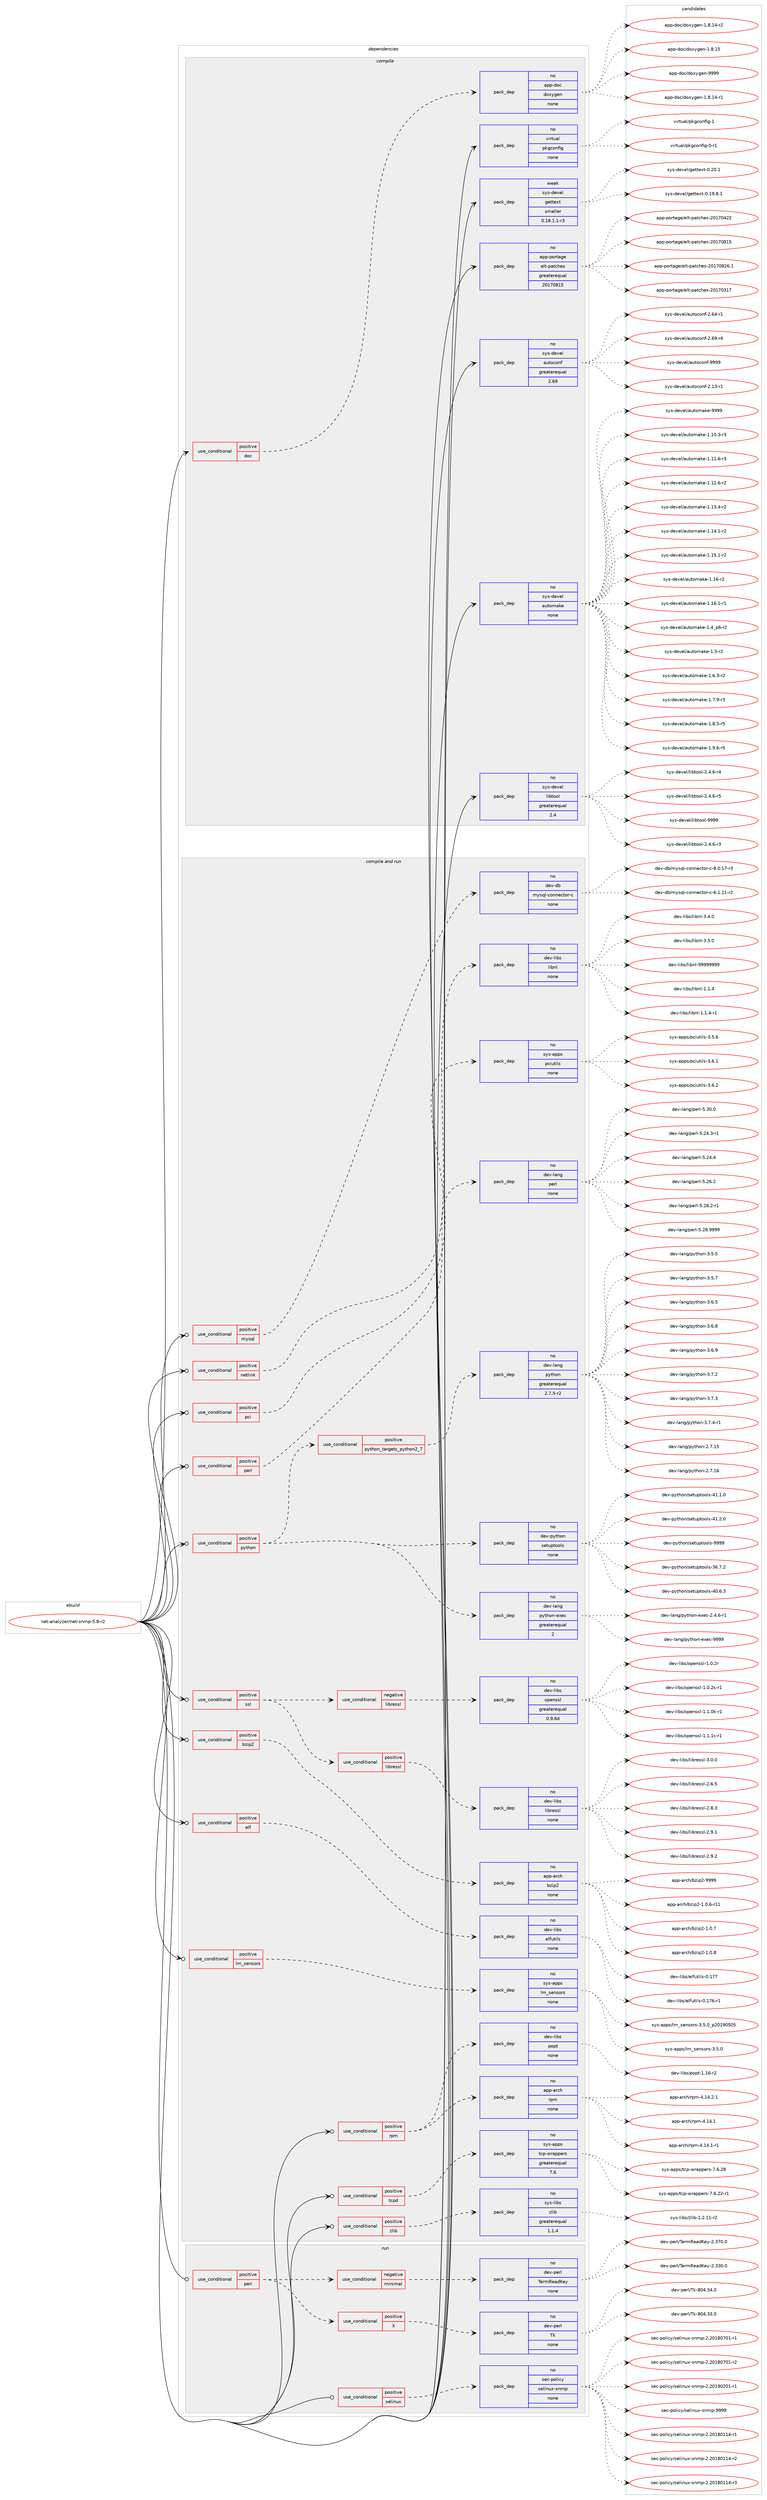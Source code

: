 digraph prolog {

# *************
# Graph options
# *************

newrank=true;
concentrate=true;
compound=true;
graph [rankdir=LR,fontname=Helvetica,fontsize=10,ranksep=1.5];#, ranksep=2.5, nodesep=0.2];
edge  [arrowhead=vee];
node  [fontname=Helvetica,fontsize=10];

# **********
# The ebuild
# **********

subgraph cluster_leftcol {
color=gray;
rank=same;
label=<<i>ebuild</i>>;
id [label="net-analyzer/net-snmp-5.8-r2", color=red, width=4, href="../net-analyzer/net-snmp-5.8-r2.svg"];
}

# ****************
# The dependencies
# ****************

subgraph cluster_midcol {
color=gray;
label=<<i>dependencies</i>>;
subgraph cluster_compile {
fillcolor="#eeeeee";
style=filled;
label=<<i>compile</i>>;
subgraph cond34 {
dependency380 [label=<<TABLE BORDER="0" CELLBORDER="1" CELLSPACING="0" CELLPADDING="4"><TR><TD ROWSPAN="3" CELLPADDING="10">use_conditional</TD></TR><TR><TD>positive</TD></TR><TR><TD>doc</TD></TR></TABLE>>, shape=none, color=red];
subgraph pack343 {
dependency381 [label=<<TABLE BORDER="0" CELLBORDER="1" CELLSPACING="0" CELLPADDING="4" WIDTH="220"><TR><TD ROWSPAN="6" CELLPADDING="30">pack_dep</TD></TR><TR><TD WIDTH="110">no</TD></TR><TR><TD>app-doc</TD></TR><TR><TD>doxygen</TD></TR><TR><TD>none</TD></TR><TR><TD></TD></TR></TABLE>>, shape=none, color=blue];
}
dependency380:e -> dependency381:w [weight=20,style="dashed",arrowhead="vee"];
}
id:e -> dependency380:w [weight=20,style="solid",arrowhead="vee"];
subgraph pack344 {
dependency382 [label=<<TABLE BORDER="0" CELLBORDER="1" CELLSPACING="0" CELLPADDING="4" WIDTH="220"><TR><TD ROWSPAN="6" CELLPADDING="30">pack_dep</TD></TR><TR><TD WIDTH="110">no</TD></TR><TR><TD>app-portage</TD></TR><TR><TD>elt-patches</TD></TR><TR><TD>greaterequal</TD></TR><TR><TD>20170815</TD></TR></TABLE>>, shape=none, color=blue];
}
id:e -> dependency382:w [weight=20,style="solid",arrowhead="vee"];
subgraph pack345 {
dependency383 [label=<<TABLE BORDER="0" CELLBORDER="1" CELLSPACING="0" CELLPADDING="4" WIDTH="220"><TR><TD ROWSPAN="6" CELLPADDING="30">pack_dep</TD></TR><TR><TD WIDTH="110">no</TD></TR><TR><TD>sys-devel</TD></TR><TR><TD>autoconf</TD></TR><TR><TD>greaterequal</TD></TR><TR><TD>2.69</TD></TR></TABLE>>, shape=none, color=blue];
}
id:e -> dependency383:w [weight=20,style="solid",arrowhead="vee"];
subgraph pack346 {
dependency384 [label=<<TABLE BORDER="0" CELLBORDER="1" CELLSPACING="0" CELLPADDING="4" WIDTH="220"><TR><TD ROWSPAN="6" CELLPADDING="30">pack_dep</TD></TR><TR><TD WIDTH="110">no</TD></TR><TR><TD>sys-devel</TD></TR><TR><TD>automake</TD></TR><TR><TD>none</TD></TR><TR><TD></TD></TR></TABLE>>, shape=none, color=blue];
}
id:e -> dependency384:w [weight=20,style="solid",arrowhead="vee"];
subgraph pack347 {
dependency385 [label=<<TABLE BORDER="0" CELLBORDER="1" CELLSPACING="0" CELLPADDING="4" WIDTH="220"><TR><TD ROWSPAN="6" CELLPADDING="30">pack_dep</TD></TR><TR><TD WIDTH="110">no</TD></TR><TR><TD>sys-devel</TD></TR><TR><TD>libtool</TD></TR><TR><TD>greaterequal</TD></TR><TR><TD>2.4</TD></TR></TABLE>>, shape=none, color=blue];
}
id:e -> dependency385:w [weight=20,style="solid",arrowhead="vee"];
subgraph pack348 {
dependency386 [label=<<TABLE BORDER="0" CELLBORDER="1" CELLSPACING="0" CELLPADDING="4" WIDTH="220"><TR><TD ROWSPAN="6" CELLPADDING="30">pack_dep</TD></TR><TR><TD WIDTH="110">no</TD></TR><TR><TD>virtual</TD></TR><TR><TD>pkgconfig</TD></TR><TR><TD>none</TD></TR><TR><TD></TD></TR></TABLE>>, shape=none, color=blue];
}
id:e -> dependency386:w [weight=20,style="solid",arrowhead="vee"];
subgraph pack349 {
dependency387 [label=<<TABLE BORDER="0" CELLBORDER="1" CELLSPACING="0" CELLPADDING="4" WIDTH="220"><TR><TD ROWSPAN="6" CELLPADDING="30">pack_dep</TD></TR><TR><TD WIDTH="110">weak</TD></TR><TR><TD>sys-devel</TD></TR><TR><TD>gettext</TD></TR><TR><TD>smaller</TD></TR><TR><TD>0.18.1.1-r3</TD></TR></TABLE>>, shape=none, color=blue];
}
id:e -> dependency387:w [weight=20,style="solid",arrowhead="vee"];
}
subgraph cluster_compileandrun {
fillcolor="#eeeeee";
style=filled;
label=<<i>compile and run</i>>;
subgraph cond35 {
dependency388 [label=<<TABLE BORDER="0" CELLBORDER="1" CELLSPACING="0" CELLPADDING="4"><TR><TD ROWSPAN="3" CELLPADDING="10">use_conditional</TD></TR><TR><TD>positive</TD></TR><TR><TD>bzip2</TD></TR></TABLE>>, shape=none, color=red];
subgraph pack350 {
dependency389 [label=<<TABLE BORDER="0" CELLBORDER="1" CELLSPACING="0" CELLPADDING="4" WIDTH="220"><TR><TD ROWSPAN="6" CELLPADDING="30">pack_dep</TD></TR><TR><TD WIDTH="110">no</TD></TR><TR><TD>app-arch</TD></TR><TR><TD>bzip2</TD></TR><TR><TD>none</TD></TR><TR><TD></TD></TR></TABLE>>, shape=none, color=blue];
}
dependency388:e -> dependency389:w [weight=20,style="dashed",arrowhead="vee"];
}
id:e -> dependency388:w [weight=20,style="solid",arrowhead="odotvee"];
subgraph cond36 {
dependency390 [label=<<TABLE BORDER="0" CELLBORDER="1" CELLSPACING="0" CELLPADDING="4"><TR><TD ROWSPAN="3" CELLPADDING="10">use_conditional</TD></TR><TR><TD>positive</TD></TR><TR><TD>elf</TD></TR></TABLE>>, shape=none, color=red];
subgraph pack351 {
dependency391 [label=<<TABLE BORDER="0" CELLBORDER="1" CELLSPACING="0" CELLPADDING="4" WIDTH="220"><TR><TD ROWSPAN="6" CELLPADDING="30">pack_dep</TD></TR><TR><TD WIDTH="110">no</TD></TR><TR><TD>dev-libs</TD></TR><TR><TD>elfutils</TD></TR><TR><TD>none</TD></TR><TR><TD></TD></TR></TABLE>>, shape=none, color=blue];
}
dependency390:e -> dependency391:w [weight=20,style="dashed",arrowhead="vee"];
}
id:e -> dependency390:w [weight=20,style="solid",arrowhead="odotvee"];
subgraph cond37 {
dependency392 [label=<<TABLE BORDER="0" CELLBORDER="1" CELLSPACING="0" CELLPADDING="4"><TR><TD ROWSPAN="3" CELLPADDING="10">use_conditional</TD></TR><TR><TD>positive</TD></TR><TR><TD>lm_sensors</TD></TR></TABLE>>, shape=none, color=red];
subgraph pack352 {
dependency393 [label=<<TABLE BORDER="0" CELLBORDER="1" CELLSPACING="0" CELLPADDING="4" WIDTH="220"><TR><TD ROWSPAN="6" CELLPADDING="30">pack_dep</TD></TR><TR><TD WIDTH="110">no</TD></TR><TR><TD>sys-apps</TD></TR><TR><TD>lm_sensors</TD></TR><TR><TD>none</TD></TR><TR><TD></TD></TR></TABLE>>, shape=none, color=blue];
}
dependency392:e -> dependency393:w [weight=20,style="dashed",arrowhead="vee"];
}
id:e -> dependency392:w [weight=20,style="solid",arrowhead="odotvee"];
subgraph cond38 {
dependency394 [label=<<TABLE BORDER="0" CELLBORDER="1" CELLSPACING="0" CELLPADDING="4"><TR><TD ROWSPAN="3" CELLPADDING="10">use_conditional</TD></TR><TR><TD>positive</TD></TR><TR><TD>mysql</TD></TR></TABLE>>, shape=none, color=red];
subgraph pack353 {
dependency395 [label=<<TABLE BORDER="0" CELLBORDER="1" CELLSPACING="0" CELLPADDING="4" WIDTH="220"><TR><TD ROWSPAN="6" CELLPADDING="30">pack_dep</TD></TR><TR><TD WIDTH="110">no</TD></TR><TR><TD>dev-db</TD></TR><TR><TD>mysql-connector-c</TD></TR><TR><TD>none</TD></TR><TR><TD></TD></TR></TABLE>>, shape=none, color=blue];
}
dependency394:e -> dependency395:w [weight=20,style="dashed",arrowhead="vee"];
}
id:e -> dependency394:w [weight=20,style="solid",arrowhead="odotvee"];
subgraph cond39 {
dependency396 [label=<<TABLE BORDER="0" CELLBORDER="1" CELLSPACING="0" CELLPADDING="4"><TR><TD ROWSPAN="3" CELLPADDING="10">use_conditional</TD></TR><TR><TD>positive</TD></TR><TR><TD>netlink</TD></TR></TABLE>>, shape=none, color=red];
subgraph pack354 {
dependency397 [label=<<TABLE BORDER="0" CELLBORDER="1" CELLSPACING="0" CELLPADDING="4" WIDTH="220"><TR><TD ROWSPAN="6" CELLPADDING="30">pack_dep</TD></TR><TR><TD WIDTH="110">no</TD></TR><TR><TD>dev-libs</TD></TR><TR><TD>libnl</TD></TR><TR><TD>none</TD></TR><TR><TD></TD></TR></TABLE>>, shape=none, color=blue];
}
dependency396:e -> dependency397:w [weight=20,style="dashed",arrowhead="vee"];
}
id:e -> dependency396:w [weight=20,style="solid",arrowhead="odotvee"];
subgraph cond40 {
dependency398 [label=<<TABLE BORDER="0" CELLBORDER="1" CELLSPACING="0" CELLPADDING="4"><TR><TD ROWSPAN="3" CELLPADDING="10">use_conditional</TD></TR><TR><TD>positive</TD></TR><TR><TD>pci</TD></TR></TABLE>>, shape=none, color=red];
subgraph pack355 {
dependency399 [label=<<TABLE BORDER="0" CELLBORDER="1" CELLSPACING="0" CELLPADDING="4" WIDTH="220"><TR><TD ROWSPAN="6" CELLPADDING="30">pack_dep</TD></TR><TR><TD WIDTH="110">no</TD></TR><TR><TD>sys-apps</TD></TR><TR><TD>pciutils</TD></TR><TR><TD>none</TD></TR><TR><TD></TD></TR></TABLE>>, shape=none, color=blue];
}
dependency398:e -> dependency399:w [weight=20,style="dashed",arrowhead="vee"];
}
id:e -> dependency398:w [weight=20,style="solid",arrowhead="odotvee"];
subgraph cond41 {
dependency400 [label=<<TABLE BORDER="0" CELLBORDER="1" CELLSPACING="0" CELLPADDING="4"><TR><TD ROWSPAN="3" CELLPADDING="10">use_conditional</TD></TR><TR><TD>positive</TD></TR><TR><TD>perl</TD></TR></TABLE>>, shape=none, color=red];
subgraph pack356 {
dependency401 [label=<<TABLE BORDER="0" CELLBORDER="1" CELLSPACING="0" CELLPADDING="4" WIDTH="220"><TR><TD ROWSPAN="6" CELLPADDING="30">pack_dep</TD></TR><TR><TD WIDTH="110">no</TD></TR><TR><TD>dev-lang</TD></TR><TR><TD>perl</TD></TR><TR><TD>none</TD></TR><TR><TD></TD></TR></TABLE>>, shape=none, color=blue];
}
dependency400:e -> dependency401:w [weight=20,style="dashed",arrowhead="vee"];
}
id:e -> dependency400:w [weight=20,style="solid",arrowhead="odotvee"];
subgraph cond42 {
dependency402 [label=<<TABLE BORDER="0" CELLBORDER="1" CELLSPACING="0" CELLPADDING="4"><TR><TD ROWSPAN="3" CELLPADDING="10">use_conditional</TD></TR><TR><TD>positive</TD></TR><TR><TD>python</TD></TR></TABLE>>, shape=none, color=red];
subgraph pack357 {
dependency403 [label=<<TABLE BORDER="0" CELLBORDER="1" CELLSPACING="0" CELLPADDING="4" WIDTH="220"><TR><TD ROWSPAN="6" CELLPADDING="30">pack_dep</TD></TR><TR><TD WIDTH="110">no</TD></TR><TR><TD>dev-python</TD></TR><TR><TD>setuptools</TD></TR><TR><TD>none</TD></TR><TR><TD></TD></TR></TABLE>>, shape=none, color=blue];
}
dependency402:e -> dependency403:w [weight=20,style="dashed",arrowhead="vee"];
subgraph cond43 {
dependency404 [label=<<TABLE BORDER="0" CELLBORDER="1" CELLSPACING="0" CELLPADDING="4"><TR><TD ROWSPAN="3" CELLPADDING="10">use_conditional</TD></TR><TR><TD>positive</TD></TR><TR><TD>python_targets_python2_7</TD></TR></TABLE>>, shape=none, color=red];
subgraph pack358 {
dependency405 [label=<<TABLE BORDER="0" CELLBORDER="1" CELLSPACING="0" CELLPADDING="4" WIDTH="220"><TR><TD ROWSPAN="6" CELLPADDING="30">pack_dep</TD></TR><TR><TD WIDTH="110">no</TD></TR><TR><TD>dev-lang</TD></TR><TR><TD>python</TD></TR><TR><TD>greaterequal</TD></TR><TR><TD>2.7.5-r2</TD></TR></TABLE>>, shape=none, color=blue];
}
dependency404:e -> dependency405:w [weight=20,style="dashed",arrowhead="vee"];
}
dependency402:e -> dependency404:w [weight=20,style="dashed",arrowhead="vee"];
subgraph pack359 {
dependency406 [label=<<TABLE BORDER="0" CELLBORDER="1" CELLSPACING="0" CELLPADDING="4" WIDTH="220"><TR><TD ROWSPAN="6" CELLPADDING="30">pack_dep</TD></TR><TR><TD WIDTH="110">no</TD></TR><TR><TD>dev-lang</TD></TR><TR><TD>python-exec</TD></TR><TR><TD>greaterequal</TD></TR><TR><TD>2</TD></TR></TABLE>>, shape=none, color=blue];
}
dependency402:e -> dependency406:w [weight=20,style="dashed",arrowhead="vee"];
}
id:e -> dependency402:w [weight=20,style="solid",arrowhead="odotvee"];
subgraph cond44 {
dependency407 [label=<<TABLE BORDER="0" CELLBORDER="1" CELLSPACING="0" CELLPADDING="4"><TR><TD ROWSPAN="3" CELLPADDING="10">use_conditional</TD></TR><TR><TD>positive</TD></TR><TR><TD>rpm</TD></TR></TABLE>>, shape=none, color=red];
subgraph pack360 {
dependency408 [label=<<TABLE BORDER="0" CELLBORDER="1" CELLSPACING="0" CELLPADDING="4" WIDTH="220"><TR><TD ROWSPAN="6" CELLPADDING="30">pack_dep</TD></TR><TR><TD WIDTH="110">no</TD></TR><TR><TD>app-arch</TD></TR><TR><TD>rpm</TD></TR><TR><TD>none</TD></TR><TR><TD></TD></TR></TABLE>>, shape=none, color=blue];
}
dependency407:e -> dependency408:w [weight=20,style="dashed",arrowhead="vee"];
subgraph pack361 {
dependency409 [label=<<TABLE BORDER="0" CELLBORDER="1" CELLSPACING="0" CELLPADDING="4" WIDTH="220"><TR><TD ROWSPAN="6" CELLPADDING="30">pack_dep</TD></TR><TR><TD WIDTH="110">no</TD></TR><TR><TD>dev-libs</TD></TR><TR><TD>popt</TD></TR><TR><TD>none</TD></TR><TR><TD></TD></TR></TABLE>>, shape=none, color=blue];
}
dependency407:e -> dependency409:w [weight=20,style="dashed",arrowhead="vee"];
}
id:e -> dependency407:w [weight=20,style="solid",arrowhead="odotvee"];
subgraph cond45 {
dependency410 [label=<<TABLE BORDER="0" CELLBORDER="1" CELLSPACING="0" CELLPADDING="4"><TR><TD ROWSPAN="3" CELLPADDING="10">use_conditional</TD></TR><TR><TD>positive</TD></TR><TR><TD>ssl</TD></TR></TABLE>>, shape=none, color=red];
subgraph cond46 {
dependency411 [label=<<TABLE BORDER="0" CELLBORDER="1" CELLSPACING="0" CELLPADDING="4"><TR><TD ROWSPAN="3" CELLPADDING="10">use_conditional</TD></TR><TR><TD>negative</TD></TR><TR><TD>libressl</TD></TR></TABLE>>, shape=none, color=red];
subgraph pack362 {
dependency412 [label=<<TABLE BORDER="0" CELLBORDER="1" CELLSPACING="0" CELLPADDING="4" WIDTH="220"><TR><TD ROWSPAN="6" CELLPADDING="30">pack_dep</TD></TR><TR><TD WIDTH="110">no</TD></TR><TR><TD>dev-libs</TD></TR><TR><TD>openssl</TD></TR><TR><TD>greaterequal</TD></TR><TR><TD>0.9.6d</TD></TR></TABLE>>, shape=none, color=blue];
}
dependency411:e -> dependency412:w [weight=20,style="dashed",arrowhead="vee"];
}
dependency410:e -> dependency411:w [weight=20,style="dashed",arrowhead="vee"];
subgraph cond47 {
dependency413 [label=<<TABLE BORDER="0" CELLBORDER="1" CELLSPACING="0" CELLPADDING="4"><TR><TD ROWSPAN="3" CELLPADDING="10">use_conditional</TD></TR><TR><TD>positive</TD></TR><TR><TD>libressl</TD></TR></TABLE>>, shape=none, color=red];
subgraph pack363 {
dependency414 [label=<<TABLE BORDER="0" CELLBORDER="1" CELLSPACING="0" CELLPADDING="4" WIDTH="220"><TR><TD ROWSPAN="6" CELLPADDING="30">pack_dep</TD></TR><TR><TD WIDTH="110">no</TD></TR><TR><TD>dev-libs</TD></TR><TR><TD>libressl</TD></TR><TR><TD>none</TD></TR><TR><TD></TD></TR></TABLE>>, shape=none, color=blue];
}
dependency413:e -> dependency414:w [weight=20,style="dashed",arrowhead="vee"];
}
dependency410:e -> dependency413:w [weight=20,style="dashed",arrowhead="vee"];
}
id:e -> dependency410:w [weight=20,style="solid",arrowhead="odotvee"];
subgraph cond48 {
dependency415 [label=<<TABLE BORDER="0" CELLBORDER="1" CELLSPACING="0" CELLPADDING="4"><TR><TD ROWSPAN="3" CELLPADDING="10">use_conditional</TD></TR><TR><TD>positive</TD></TR><TR><TD>tcpd</TD></TR></TABLE>>, shape=none, color=red];
subgraph pack364 {
dependency416 [label=<<TABLE BORDER="0" CELLBORDER="1" CELLSPACING="0" CELLPADDING="4" WIDTH="220"><TR><TD ROWSPAN="6" CELLPADDING="30">pack_dep</TD></TR><TR><TD WIDTH="110">no</TD></TR><TR><TD>sys-apps</TD></TR><TR><TD>tcp-wrappers</TD></TR><TR><TD>greaterequal</TD></TR><TR><TD>7.6</TD></TR></TABLE>>, shape=none, color=blue];
}
dependency415:e -> dependency416:w [weight=20,style="dashed",arrowhead="vee"];
}
id:e -> dependency415:w [weight=20,style="solid",arrowhead="odotvee"];
subgraph cond49 {
dependency417 [label=<<TABLE BORDER="0" CELLBORDER="1" CELLSPACING="0" CELLPADDING="4"><TR><TD ROWSPAN="3" CELLPADDING="10">use_conditional</TD></TR><TR><TD>positive</TD></TR><TR><TD>zlib</TD></TR></TABLE>>, shape=none, color=red];
subgraph pack365 {
dependency418 [label=<<TABLE BORDER="0" CELLBORDER="1" CELLSPACING="0" CELLPADDING="4" WIDTH="220"><TR><TD ROWSPAN="6" CELLPADDING="30">pack_dep</TD></TR><TR><TD WIDTH="110">no</TD></TR><TR><TD>sys-libs</TD></TR><TR><TD>zlib</TD></TR><TR><TD>greaterequal</TD></TR><TR><TD>1.1.4</TD></TR></TABLE>>, shape=none, color=blue];
}
dependency417:e -> dependency418:w [weight=20,style="dashed",arrowhead="vee"];
}
id:e -> dependency417:w [weight=20,style="solid",arrowhead="odotvee"];
}
subgraph cluster_run {
fillcolor="#eeeeee";
style=filled;
label=<<i>run</i>>;
subgraph cond50 {
dependency419 [label=<<TABLE BORDER="0" CELLBORDER="1" CELLSPACING="0" CELLPADDING="4"><TR><TD ROWSPAN="3" CELLPADDING="10">use_conditional</TD></TR><TR><TD>positive</TD></TR><TR><TD>perl</TD></TR></TABLE>>, shape=none, color=red];
subgraph cond51 {
dependency420 [label=<<TABLE BORDER="0" CELLBORDER="1" CELLSPACING="0" CELLPADDING="4"><TR><TD ROWSPAN="3" CELLPADDING="10">use_conditional</TD></TR><TR><TD>positive</TD></TR><TR><TD>X</TD></TR></TABLE>>, shape=none, color=red];
subgraph pack366 {
dependency421 [label=<<TABLE BORDER="0" CELLBORDER="1" CELLSPACING="0" CELLPADDING="4" WIDTH="220"><TR><TD ROWSPAN="6" CELLPADDING="30">pack_dep</TD></TR><TR><TD WIDTH="110">no</TD></TR><TR><TD>dev-perl</TD></TR><TR><TD>Tk</TD></TR><TR><TD>none</TD></TR><TR><TD></TD></TR></TABLE>>, shape=none, color=blue];
}
dependency420:e -> dependency421:w [weight=20,style="dashed",arrowhead="vee"];
}
dependency419:e -> dependency420:w [weight=20,style="dashed",arrowhead="vee"];
subgraph cond52 {
dependency422 [label=<<TABLE BORDER="0" CELLBORDER="1" CELLSPACING="0" CELLPADDING="4"><TR><TD ROWSPAN="3" CELLPADDING="10">use_conditional</TD></TR><TR><TD>negative</TD></TR><TR><TD>minimal</TD></TR></TABLE>>, shape=none, color=red];
subgraph pack367 {
dependency423 [label=<<TABLE BORDER="0" CELLBORDER="1" CELLSPACING="0" CELLPADDING="4" WIDTH="220"><TR><TD ROWSPAN="6" CELLPADDING="30">pack_dep</TD></TR><TR><TD WIDTH="110">no</TD></TR><TR><TD>dev-perl</TD></TR><TR><TD>TermReadKey</TD></TR><TR><TD>none</TD></TR><TR><TD></TD></TR></TABLE>>, shape=none, color=blue];
}
dependency422:e -> dependency423:w [weight=20,style="dashed",arrowhead="vee"];
}
dependency419:e -> dependency422:w [weight=20,style="dashed",arrowhead="vee"];
}
id:e -> dependency419:w [weight=20,style="solid",arrowhead="odot"];
subgraph cond53 {
dependency424 [label=<<TABLE BORDER="0" CELLBORDER="1" CELLSPACING="0" CELLPADDING="4"><TR><TD ROWSPAN="3" CELLPADDING="10">use_conditional</TD></TR><TR><TD>positive</TD></TR><TR><TD>selinux</TD></TR></TABLE>>, shape=none, color=red];
subgraph pack368 {
dependency425 [label=<<TABLE BORDER="0" CELLBORDER="1" CELLSPACING="0" CELLPADDING="4" WIDTH="220"><TR><TD ROWSPAN="6" CELLPADDING="30">pack_dep</TD></TR><TR><TD WIDTH="110">no</TD></TR><TR><TD>sec-policy</TD></TR><TR><TD>selinux-snmp</TD></TR><TR><TD>none</TD></TR><TR><TD></TD></TR></TABLE>>, shape=none, color=blue];
}
dependency424:e -> dependency425:w [weight=20,style="dashed",arrowhead="vee"];
}
id:e -> dependency424:w [weight=20,style="solid",arrowhead="odot"];
}
}

# **************
# The candidates
# **************

subgraph cluster_choices {
rank=same;
color=gray;
label=<<i>candidates</i>>;

subgraph choice343 {
color=black;
nodesep=1;
choice97112112451001119947100111120121103101110454946564649524511449 [label="app-doc/doxygen-1.8.14-r1", color=red, width=4,href="../app-doc/doxygen-1.8.14-r1.svg"];
choice97112112451001119947100111120121103101110454946564649524511450 [label="app-doc/doxygen-1.8.14-r2", color=red, width=4,href="../app-doc/doxygen-1.8.14-r2.svg"];
choice9711211245100111994710011112012110310111045494656464953 [label="app-doc/doxygen-1.8.15", color=red, width=4,href="../app-doc/doxygen-1.8.15.svg"];
choice971121124510011199471001111201211031011104557575757 [label="app-doc/doxygen-9999", color=red, width=4,href="../app-doc/doxygen-9999.svg"];
dependency381:e -> choice97112112451001119947100111120121103101110454946564649524511449:w [style=dotted,weight="100"];
dependency381:e -> choice97112112451001119947100111120121103101110454946564649524511450:w [style=dotted,weight="100"];
dependency381:e -> choice9711211245100111994710011112012110310111045494656464953:w [style=dotted,weight="100"];
dependency381:e -> choice971121124510011199471001111201211031011104557575757:w [style=dotted,weight="100"];
}
subgraph choice344 {
color=black;
nodesep=1;
choice97112112451121111141169710310147101108116451129711699104101115455048495548514955 [label="app-portage/elt-patches-20170317", color=red, width=4,href="../app-portage/elt-patches-20170317.svg"];
choice97112112451121111141169710310147101108116451129711699104101115455048495548525050 [label="app-portage/elt-patches-20170422", color=red, width=4,href="../app-portage/elt-patches-20170422.svg"];
choice97112112451121111141169710310147101108116451129711699104101115455048495548564953 [label="app-portage/elt-patches-20170815", color=red, width=4,href="../app-portage/elt-patches-20170815.svg"];
choice971121124511211111411697103101471011081164511297116991041011154550484955485650544649 [label="app-portage/elt-patches-20170826.1", color=red, width=4,href="../app-portage/elt-patches-20170826.1.svg"];
dependency382:e -> choice97112112451121111141169710310147101108116451129711699104101115455048495548514955:w [style=dotted,weight="100"];
dependency382:e -> choice97112112451121111141169710310147101108116451129711699104101115455048495548525050:w [style=dotted,weight="100"];
dependency382:e -> choice97112112451121111141169710310147101108116451129711699104101115455048495548564953:w [style=dotted,weight="100"];
dependency382:e -> choice971121124511211111411697103101471011081164511297116991041011154550484955485650544649:w [style=dotted,weight="100"];
}
subgraph choice345 {
color=black;
nodesep=1;
choice1151211154510010111810110847971171161119911111010245504649514511449 [label="sys-devel/autoconf-2.13-r1", color=red, width=4,href="../sys-devel/autoconf-2.13-r1.svg"];
choice1151211154510010111810110847971171161119911111010245504654524511449 [label="sys-devel/autoconf-2.64-r1", color=red, width=4,href="../sys-devel/autoconf-2.64-r1.svg"];
choice1151211154510010111810110847971171161119911111010245504654574511452 [label="sys-devel/autoconf-2.69-r4", color=red, width=4,href="../sys-devel/autoconf-2.69-r4.svg"];
choice115121115451001011181011084797117116111991111101024557575757 [label="sys-devel/autoconf-9999", color=red, width=4,href="../sys-devel/autoconf-9999.svg"];
dependency383:e -> choice1151211154510010111810110847971171161119911111010245504649514511449:w [style=dotted,weight="100"];
dependency383:e -> choice1151211154510010111810110847971171161119911111010245504654524511449:w [style=dotted,weight="100"];
dependency383:e -> choice1151211154510010111810110847971171161119911111010245504654574511452:w [style=dotted,weight="100"];
dependency383:e -> choice115121115451001011181011084797117116111991111101024557575757:w [style=dotted,weight="100"];
}
subgraph choice346 {
color=black;
nodesep=1;
choice11512111545100101118101108479711711611110997107101454946494846514511451 [label="sys-devel/automake-1.10.3-r3", color=red, width=4,href="../sys-devel/automake-1.10.3-r3.svg"];
choice11512111545100101118101108479711711611110997107101454946494946544511451 [label="sys-devel/automake-1.11.6-r3", color=red, width=4,href="../sys-devel/automake-1.11.6-r3.svg"];
choice11512111545100101118101108479711711611110997107101454946495046544511450 [label="sys-devel/automake-1.12.6-r2", color=red, width=4,href="../sys-devel/automake-1.12.6-r2.svg"];
choice11512111545100101118101108479711711611110997107101454946495146524511450 [label="sys-devel/automake-1.13.4-r2", color=red, width=4,href="../sys-devel/automake-1.13.4-r2.svg"];
choice11512111545100101118101108479711711611110997107101454946495246494511450 [label="sys-devel/automake-1.14.1-r2", color=red, width=4,href="../sys-devel/automake-1.14.1-r2.svg"];
choice11512111545100101118101108479711711611110997107101454946495346494511450 [label="sys-devel/automake-1.15.1-r2", color=red, width=4,href="../sys-devel/automake-1.15.1-r2.svg"];
choice1151211154510010111810110847971171161111099710710145494649544511450 [label="sys-devel/automake-1.16-r2", color=red, width=4,href="../sys-devel/automake-1.16-r2.svg"];
choice11512111545100101118101108479711711611110997107101454946495446494511449 [label="sys-devel/automake-1.16.1-r1", color=red, width=4,href="../sys-devel/automake-1.16.1-r1.svg"];
choice115121115451001011181011084797117116111109971071014549465295112544511450 [label="sys-devel/automake-1.4_p6-r2", color=red, width=4,href="../sys-devel/automake-1.4_p6-r2.svg"];
choice11512111545100101118101108479711711611110997107101454946534511450 [label="sys-devel/automake-1.5-r2", color=red, width=4,href="../sys-devel/automake-1.5-r2.svg"];
choice115121115451001011181011084797117116111109971071014549465446514511450 [label="sys-devel/automake-1.6.3-r2", color=red, width=4,href="../sys-devel/automake-1.6.3-r2.svg"];
choice115121115451001011181011084797117116111109971071014549465546574511451 [label="sys-devel/automake-1.7.9-r3", color=red, width=4,href="../sys-devel/automake-1.7.9-r3.svg"];
choice115121115451001011181011084797117116111109971071014549465646534511453 [label="sys-devel/automake-1.8.5-r5", color=red, width=4,href="../sys-devel/automake-1.8.5-r5.svg"];
choice115121115451001011181011084797117116111109971071014549465746544511453 [label="sys-devel/automake-1.9.6-r5", color=red, width=4,href="../sys-devel/automake-1.9.6-r5.svg"];
choice115121115451001011181011084797117116111109971071014557575757 [label="sys-devel/automake-9999", color=red, width=4,href="../sys-devel/automake-9999.svg"];
dependency384:e -> choice11512111545100101118101108479711711611110997107101454946494846514511451:w [style=dotted,weight="100"];
dependency384:e -> choice11512111545100101118101108479711711611110997107101454946494946544511451:w [style=dotted,weight="100"];
dependency384:e -> choice11512111545100101118101108479711711611110997107101454946495046544511450:w [style=dotted,weight="100"];
dependency384:e -> choice11512111545100101118101108479711711611110997107101454946495146524511450:w [style=dotted,weight="100"];
dependency384:e -> choice11512111545100101118101108479711711611110997107101454946495246494511450:w [style=dotted,weight="100"];
dependency384:e -> choice11512111545100101118101108479711711611110997107101454946495346494511450:w [style=dotted,weight="100"];
dependency384:e -> choice1151211154510010111810110847971171161111099710710145494649544511450:w [style=dotted,weight="100"];
dependency384:e -> choice11512111545100101118101108479711711611110997107101454946495446494511449:w [style=dotted,weight="100"];
dependency384:e -> choice115121115451001011181011084797117116111109971071014549465295112544511450:w [style=dotted,weight="100"];
dependency384:e -> choice11512111545100101118101108479711711611110997107101454946534511450:w [style=dotted,weight="100"];
dependency384:e -> choice115121115451001011181011084797117116111109971071014549465446514511450:w [style=dotted,weight="100"];
dependency384:e -> choice115121115451001011181011084797117116111109971071014549465546574511451:w [style=dotted,weight="100"];
dependency384:e -> choice115121115451001011181011084797117116111109971071014549465646534511453:w [style=dotted,weight="100"];
dependency384:e -> choice115121115451001011181011084797117116111109971071014549465746544511453:w [style=dotted,weight="100"];
dependency384:e -> choice115121115451001011181011084797117116111109971071014557575757:w [style=dotted,weight="100"];
}
subgraph choice347 {
color=black;
nodesep=1;
choice1151211154510010111810110847108105981161111111084550465246544511451 [label="sys-devel/libtool-2.4.6-r3", color=red, width=4,href="../sys-devel/libtool-2.4.6-r3.svg"];
choice1151211154510010111810110847108105981161111111084550465246544511452 [label="sys-devel/libtool-2.4.6-r4", color=red, width=4,href="../sys-devel/libtool-2.4.6-r4.svg"];
choice1151211154510010111810110847108105981161111111084550465246544511453 [label="sys-devel/libtool-2.4.6-r5", color=red, width=4,href="../sys-devel/libtool-2.4.6-r5.svg"];
choice1151211154510010111810110847108105981161111111084557575757 [label="sys-devel/libtool-9999", color=red, width=4,href="../sys-devel/libtool-9999.svg"];
dependency385:e -> choice1151211154510010111810110847108105981161111111084550465246544511451:w [style=dotted,weight="100"];
dependency385:e -> choice1151211154510010111810110847108105981161111111084550465246544511452:w [style=dotted,weight="100"];
dependency385:e -> choice1151211154510010111810110847108105981161111111084550465246544511453:w [style=dotted,weight="100"];
dependency385:e -> choice1151211154510010111810110847108105981161111111084557575757:w [style=dotted,weight="100"];
}
subgraph choice348 {
color=black;
nodesep=1;
choice11810511411611797108471121071039911111010210510345484511449 [label="virtual/pkgconfig-0-r1", color=red, width=4,href="../virtual/pkgconfig-0-r1.svg"];
choice1181051141161179710847112107103991111101021051034549 [label="virtual/pkgconfig-1", color=red, width=4,href="../virtual/pkgconfig-1.svg"];
dependency386:e -> choice11810511411611797108471121071039911111010210510345484511449:w [style=dotted,weight="100"];
dependency386:e -> choice1181051141161179710847112107103991111101021051034549:w [style=dotted,weight="100"];
}
subgraph choice349 {
color=black;
nodesep=1;
choice1151211154510010111810110847103101116116101120116454846495746564649 [label="sys-devel/gettext-0.19.8.1", color=red, width=4,href="../sys-devel/gettext-0.19.8.1.svg"];
choice115121115451001011181011084710310111611610112011645484650484649 [label="sys-devel/gettext-0.20.1", color=red, width=4,href="../sys-devel/gettext-0.20.1.svg"];
dependency387:e -> choice1151211154510010111810110847103101116116101120116454846495746564649:w [style=dotted,weight="100"];
dependency387:e -> choice115121115451001011181011084710310111611610112011645484650484649:w [style=dotted,weight="100"];
}
subgraph choice350 {
color=black;
nodesep=1;
choice97112112459711499104479812210511250454946484654451144949 [label="app-arch/bzip2-1.0.6-r11", color=red, width=4,href="../app-arch/bzip2-1.0.6-r11.svg"];
choice97112112459711499104479812210511250454946484655 [label="app-arch/bzip2-1.0.7", color=red, width=4,href="../app-arch/bzip2-1.0.7.svg"];
choice97112112459711499104479812210511250454946484656 [label="app-arch/bzip2-1.0.8", color=red, width=4,href="../app-arch/bzip2-1.0.8.svg"];
choice971121124597114991044798122105112504557575757 [label="app-arch/bzip2-9999", color=red, width=4,href="../app-arch/bzip2-9999.svg"];
dependency389:e -> choice97112112459711499104479812210511250454946484654451144949:w [style=dotted,weight="100"];
dependency389:e -> choice97112112459711499104479812210511250454946484655:w [style=dotted,weight="100"];
dependency389:e -> choice97112112459711499104479812210511250454946484656:w [style=dotted,weight="100"];
dependency389:e -> choice971121124597114991044798122105112504557575757:w [style=dotted,weight="100"];
}
subgraph choice351 {
color=black;
nodesep=1;
choice1001011184510810598115471011081021171161051081154548464955544511449 [label="dev-libs/elfutils-0.176-r1", color=red, width=4,href="../dev-libs/elfutils-0.176-r1.svg"];
choice100101118451081059811547101108102117116105108115454846495555 [label="dev-libs/elfutils-0.177", color=red, width=4,href="../dev-libs/elfutils-0.177.svg"];
dependency391:e -> choice1001011184510810598115471011081021171161051081154548464955544511449:w [style=dotted,weight="100"];
dependency391:e -> choice100101118451081059811547101108102117116105108115454846495555:w [style=dotted,weight="100"];
}
subgraph choice352 {
color=black;
nodesep=1;
choice11512111545971121121154710810995115101110115111114115455146534648 [label="sys-apps/lm_sensors-3.5.0", color=red, width=4,href="../sys-apps/lm_sensors-3.5.0.svg"];
choice11512111545971121121154710810995115101110115111114115455146534648951125048495748534853 [label="sys-apps/lm_sensors-3.5.0_p20190505", color=red, width=4,href="../sys-apps/lm_sensors-3.5.0_p20190505.svg"];
dependency393:e -> choice11512111545971121121154710810995115101110115111114115455146534648:w [style=dotted,weight="100"];
dependency393:e -> choice11512111545971121121154710810995115101110115111114115455146534648951125048495748534853:w [style=dotted,weight="100"];
}
subgraph choice353 {
color=black;
nodesep=1;
choice1001011184510098471091211151131084599111110110101991161111144599455446494649494511450 [label="dev-db/mysql-connector-c-6.1.11-r2", color=red, width=4,href="../dev-db/mysql-connector-c-6.1.11-r2.svg"];
choice1001011184510098471091211151131084599111110110101991161111144599455646484649554511451 [label="dev-db/mysql-connector-c-8.0.17-r3", color=red, width=4,href="../dev-db/mysql-connector-c-8.0.17-r3.svg"];
dependency395:e -> choice1001011184510098471091211151131084599111110110101991161111144599455446494649494511450:w [style=dotted,weight="100"];
dependency395:e -> choice1001011184510098471091211151131084599111110110101991161111144599455646484649554511451:w [style=dotted,weight="100"];
}
subgraph choice354 {
color=black;
nodesep=1;
choice10010111845108105981154710810598110108454946494652 [label="dev-libs/libnl-1.1.4", color=red, width=4,href="../dev-libs/libnl-1.1.4.svg"];
choice100101118451081059811547108105981101084549464946524511449 [label="dev-libs/libnl-1.1.4-r1", color=red, width=4,href="../dev-libs/libnl-1.1.4-r1.svg"];
choice10010111845108105981154710810598110108455146524648 [label="dev-libs/libnl-3.4.0", color=red, width=4,href="../dev-libs/libnl-3.4.0.svg"];
choice10010111845108105981154710810598110108455146534648 [label="dev-libs/libnl-3.5.0", color=red, width=4,href="../dev-libs/libnl-3.5.0.svg"];
choice10010111845108105981154710810598110108455757575757575757 [label="dev-libs/libnl-99999999", color=red, width=4,href="../dev-libs/libnl-99999999.svg"];
dependency397:e -> choice10010111845108105981154710810598110108454946494652:w [style=dotted,weight="100"];
dependency397:e -> choice100101118451081059811547108105981101084549464946524511449:w [style=dotted,weight="100"];
dependency397:e -> choice10010111845108105981154710810598110108455146524648:w [style=dotted,weight="100"];
dependency397:e -> choice10010111845108105981154710810598110108455146534648:w [style=dotted,weight="100"];
dependency397:e -> choice10010111845108105981154710810598110108455757575757575757:w [style=dotted,weight="100"];
}
subgraph choice355 {
color=black;
nodesep=1;
choice11512111545971121121154711299105117116105108115455146534654 [label="sys-apps/pciutils-3.5.6", color=red, width=4,href="../sys-apps/pciutils-3.5.6.svg"];
choice11512111545971121121154711299105117116105108115455146544649 [label="sys-apps/pciutils-3.6.1", color=red, width=4,href="../sys-apps/pciutils-3.6.1.svg"];
choice11512111545971121121154711299105117116105108115455146544650 [label="sys-apps/pciutils-3.6.2", color=red, width=4,href="../sys-apps/pciutils-3.6.2.svg"];
dependency399:e -> choice11512111545971121121154711299105117116105108115455146534654:w [style=dotted,weight="100"];
dependency399:e -> choice11512111545971121121154711299105117116105108115455146544649:w [style=dotted,weight="100"];
dependency399:e -> choice11512111545971121121154711299105117116105108115455146544650:w [style=dotted,weight="100"];
}
subgraph choice356 {
color=black;
nodesep=1;
choice100101118451089711010347112101114108455346505246514511449 [label="dev-lang/perl-5.24.3-r1", color=red, width=4,href="../dev-lang/perl-5.24.3-r1.svg"];
choice10010111845108971101034711210111410845534650524652 [label="dev-lang/perl-5.24.4", color=red, width=4,href="../dev-lang/perl-5.24.4.svg"];
choice10010111845108971101034711210111410845534650544650 [label="dev-lang/perl-5.26.2", color=red, width=4,href="../dev-lang/perl-5.26.2.svg"];
choice100101118451089711010347112101114108455346505646504511449 [label="dev-lang/perl-5.28.2-r1", color=red, width=4,href="../dev-lang/perl-5.28.2-r1.svg"];
choice10010111845108971101034711210111410845534650564657575757 [label="dev-lang/perl-5.28.9999", color=red, width=4,href="../dev-lang/perl-5.28.9999.svg"];
choice10010111845108971101034711210111410845534651484648 [label="dev-lang/perl-5.30.0", color=red, width=4,href="../dev-lang/perl-5.30.0.svg"];
dependency401:e -> choice100101118451089711010347112101114108455346505246514511449:w [style=dotted,weight="100"];
dependency401:e -> choice10010111845108971101034711210111410845534650524652:w [style=dotted,weight="100"];
dependency401:e -> choice10010111845108971101034711210111410845534650544650:w [style=dotted,weight="100"];
dependency401:e -> choice100101118451089711010347112101114108455346505646504511449:w [style=dotted,weight="100"];
dependency401:e -> choice10010111845108971101034711210111410845534650564657575757:w [style=dotted,weight="100"];
dependency401:e -> choice10010111845108971101034711210111410845534651484648:w [style=dotted,weight="100"];
}
subgraph choice357 {
color=black;
nodesep=1;
choice100101118451121211161041111104711510111611711211611111110811545515446554650 [label="dev-python/setuptools-36.7.2", color=red, width=4,href="../dev-python/setuptools-36.7.2.svg"];
choice100101118451121211161041111104711510111611711211611111110811545524846544651 [label="dev-python/setuptools-40.6.3", color=red, width=4,href="../dev-python/setuptools-40.6.3.svg"];
choice100101118451121211161041111104711510111611711211611111110811545524946494648 [label="dev-python/setuptools-41.1.0", color=red, width=4,href="../dev-python/setuptools-41.1.0.svg"];
choice100101118451121211161041111104711510111611711211611111110811545524946504648 [label="dev-python/setuptools-41.2.0", color=red, width=4,href="../dev-python/setuptools-41.2.0.svg"];
choice10010111845112121116104111110471151011161171121161111111081154557575757 [label="dev-python/setuptools-9999", color=red, width=4,href="../dev-python/setuptools-9999.svg"];
dependency403:e -> choice100101118451121211161041111104711510111611711211611111110811545515446554650:w [style=dotted,weight="100"];
dependency403:e -> choice100101118451121211161041111104711510111611711211611111110811545524846544651:w [style=dotted,weight="100"];
dependency403:e -> choice100101118451121211161041111104711510111611711211611111110811545524946494648:w [style=dotted,weight="100"];
dependency403:e -> choice100101118451121211161041111104711510111611711211611111110811545524946504648:w [style=dotted,weight="100"];
dependency403:e -> choice10010111845112121116104111110471151011161171121161111111081154557575757:w [style=dotted,weight="100"];
}
subgraph choice358 {
color=black;
nodesep=1;
choice10010111845108971101034711212111610411111045504655464953 [label="dev-lang/python-2.7.15", color=red, width=4,href="../dev-lang/python-2.7.15.svg"];
choice10010111845108971101034711212111610411111045504655464954 [label="dev-lang/python-2.7.16", color=red, width=4,href="../dev-lang/python-2.7.16.svg"];
choice100101118451089711010347112121116104111110455146534653 [label="dev-lang/python-3.5.5", color=red, width=4,href="../dev-lang/python-3.5.5.svg"];
choice100101118451089711010347112121116104111110455146534655 [label="dev-lang/python-3.5.7", color=red, width=4,href="../dev-lang/python-3.5.7.svg"];
choice100101118451089711010347112121116104111110455146544653 [label="dev-lang/python-3.6.5", color=red, width=4,href="../dev-lang/python-3.6.5.svg"];
choice100101118451089711010347112121116104111110455146544656 [label="dev-lang/python-3.6.8", color=red, width=4,href="../dev-lang/python-3.6.8.svg"];
choice100101118451089711010347112121116104111110455146544657 [label="dev-lang/python-3.6.9", color=red, width=4,href="../dev-lang/python-3.6.9.svg"];
choice100101118451089711010347112121116104111110455146554650 [label="dev-lang/python-3.7.2", color=red, width=4,href="../dev-lang/python-3.7.2.svg"];
choice100101118451089711010347112121116104111110455146554651 [label="dev-lang/python-3.7.3", color=red, width=4,href="../dev-lang/python-3.7.3.svg"];
choice1001011184510897110103471121211161041111104551465546524511449 [label="dev-lang/python-3.7.4-r1", color=red, width=4,href="../dev-lang/python-3.7.4-r1.svg"];
dependency405:e -> choice10010111845108971101034711212111610411111045504655464953:w [style=dotted,weight="100"];
dependency405:e -> choice10010111845108971101034711212111610411111045504655464954:w [style=dotted,weight="100"];
dependency405:e -> choice100101118451089711010347112121116104111110455146534653:w [style=dotted,weight="100"];
dependency405:e -> choice100101118451089711010347112121116104111110455146534655:w [style=dotted,weight="100"];
dependency405:e -> choice100101118451089711010347112121116104111110455146544653:w [style=dotted,weight="100"];
dependency405:e -> choice100101118451089711010347112121116104111110455146544656:w [style=dotted,weight="100"];
dependency405:e -> choice100101118451089711010347112121116104111110455146544657:w [style=dotted,weight="100"];
dependency405:e -> choice100101118451089711010347112121116104111110455146554650:w [style=dotted,weight="100"];
dependency405:e -> choice100101118451089711010347112121116104111110455146554651:w [style=dotted,weight="100"];
dependency405:e -> choice1001011184510897110103471121211161041111104551465546524511449:w [style=dotted,weight="100"];
}
subgraph choice359 {
color=black;
nodesep=1;
choice10010111845108971101034711212111610411111045101120101994550465246544511449 [label="dev-lang/python-exec-2.4.6-r1", color=red, width=4,href="../dev-lang/python-exec-2.4.6-r1.svg"];
choice10010111845108971101034711212111610411111045101120101994557575757 [label="dev-lang/python-exec-9999", color=red, width=4,href="../dev-lang/python-exec-9999.svg"];
dependency406:e -> choice10010111845108971101034711212111610411111045101120101994550465246544511449:w [style=dotted,weight="100"];
dependency406:e -> choice10010111845108971101034711212111610411111045101120101994557575757:w [style=dotted,weight="100"];
}
subgraph choice360 {
color=black;
nodesep=1;
choice971121124597114991044711411210945524649524649 [label="app-arch/rpm-4.14.1", color=red, width=4,href="../app-arch/rpm-4.14.1.svg"];
choice9711211245971149910447114112109455246495246494511449 [label="app-arch/rpm-4.14.1-r1", color=red, width=4,href="../app-arch/rpm-4.14.1-r1.svg"];
choice9711211245971149910447114112109455246495246504649 [label="app-arch/rpm-4.14.2.1", color=red, width=4,href="../app-arch/rpm-4.14.2.1.svg"];
dependency408:e -> choice971121124597114991044711411210945524649524649:w [style=dotted,weight="100"];
dependency408:e -> choice9711211245971149910447114112109455246495246494511449:w [style=dotted,weight="100"];
dependency408:e -> choice9711211245971149910447114112109455246495246504649:w [style=dotted,weight="100"];
}
subgraph choice361 {
color=black;
nodesep=1;
choice10010111845108105981154711211111211645494649544511450 [label="dev-libs/popt-1.16-r2", color=red, width=4,href="../dev-libs/popt-1.16-r2.svg"];
dependency409:e -> choice10010111845108105981154711211111211645494649544511450:w [style=dotted,weight="100"];
}
subgraph choice362 {
color=black;
nodesep=1;
choice100101118451081059811547111112101110115115108454946484650114 [label="dev-libs/openssl-1.0.2r", color=red, width=4,href="../dev-libs/openssl-1.0.2r.svg"];
choice1001011184510810598115471111121011101151151084549464846501154511449 [label="dev-libs/openssl-1.0.2s-r1", color=red, width=4,href="../dev-libs/openssl-1.0.2s-r1.svg"];
choice1001011184510810598115471111121011101151151084549464946481074511449 [label="dev-libs/openssl-1.1.0k-r1", color=red, width=4,href="../dev-libs/openssl-1.1.0k-r1.svg"];
choice100101118451081059811547111112101110115115108454946494649994511449 [label="dev-libs/openssl-1.1.1c-r1", color=red, width=4,href="../dev-libs/openssl-1.1.1c-r1.svg"];
dependency412:e -> choice100101118451081059811547111112101110115115108454946484650114:w [style=dotted,weight="100"];
dependency412:e -> choice1001011184510810598115471111121011101151151084549464846501154511449:w [style=dotted,weight="100"];
dependency412:e -> choice1001011184510810598115471111121011101151151084549464946481074511449:w [style=dotted,weight="100"];
dependency412:e -> choice100101118451081059811547111112101110115115108454946494649994511449:w [style=dotted,weight="100"];
}
subgraph choice363 {
color=black;
nodesep=1;
choice10010111845108105981154710810598114101115115108455046544653 [label="dev-libs/libressl-2.6.5", color=red, width=4,href="../dev-libs/libressl-2.6.5.svg"];
choice10010111845108105981154710810598114101115115108455046564651 [label="dev-libs/libressl-2.8.3", color=red, width=4,href="../dev-libs/libressl-2.8.3.svg"];
choice10010111845108105981154710810598114101115115108455046574649 [label="dev-libs/libressl-2.9.1", color=red, width=4,href="../dev-libs/libressl-2.9.1.svg"];
choice10010111845108105981154710810598114101115115108455046574650 [label="dev-libs/libressl-2.9.2", color=red, width=4,href="../dev-libs/libressl-2.9.2.svg"];
choice10010111845108105981154710810598114101115115108455146484648 [label="dev-libs/libressl-3.0.0", color=red, width=4,href="../dev-libs/libressl-3.0.0.svg"];
dependency414:e -> choice10010111845108105981154710810598114101115115108455046544653:w [style=dotted,weight="100"];
dependency414:e -> choice10010111845108105981154710810598114101115115108455046564651:w [style=dotted,weight="100"];
dependency414:e -> choice10010111845108105981154710810598114101115115108455046574649:w [style=dotted,weight="100"];
dependency414:e -> choice10010111845108105981154710810598114101115115108455046574650:w [style=dotted,weight="100"];
dependency414:e -> choice10010111845108105981154710810598114101115115108455146484648:w [style=dotted,weight="100"];
}
subgraph choice364 {
color=black;
nodesep=1;
choice115121115459711211211547116991124511911497112112101114115455546544650504511449 [label="sys-apps/tcp-wrappers-7.6.22-r1", color=red, width=4,href="../sys-apps/tcp-wrappers-7.6.22-r1.svg"];
choice11512111545971121121154711699112451191149711211210111411545554654465056 [label="sys-apps/tcp-wrappers-7.6.28", color=red, width=4,href="../sys-apps/tcp-wrappers-7.6.28.svg"];
dependency416:e -> choice115121115459711211211547116991124511911497112112101114115455546544650504511449:w [style=dotted,weight="100"];
dependency416:e -> choice11512111545971121121154711699112451191149711211210111411545554654465056:w [style=dotted,weight="100"];
}
subgraph choice365 {
color=black;
nodesep=1;
choice11512111545108105981154712210810598454946504649494511450 [label="sys-libs/zlib-1.2.11-r2", color=red, width=4,href="../sys-libs/zlib-1.2.11-r2.svg"];
dependency418:e -> choice11512111545108105981154712210810598454946504649494511450:w [style=dotted,weight="100"];
}
subgraph choice366 {
color=black;
nodesep=1;
choice100101118451121011141084784107455648524651514648 [label="dev-perl/Tk-804.33.0", color=red, width=4,href="../dev-perl/Tk-804.33.0.svg"];
choice100101118451121011141084784107455648524651524648 [label="dev-perl/Tk-804.34.0", color=red, width=4,href="../dev-perl/Tk-804.34.0.svg"];
dependency421:e -> choice100101118451121011141084784107455648524651514648:w [style=dotted,weight="100"];
dependency421:e -> choice100101118451121011141084784107455648524651524648:w [style=dotted,weight="100"];
}
subgraph choice367 {
color=black;
nodesep=1;
choice1001011184511210111410847841011141098210197100751011214550465151484648 [label="dev-perl/TermReadKey-2.330.0", color=red, width=4,href="../dev-perl/TermReadKey-2.330.0.svg"];
choice1001011184511210111410847841011141098210197100751011214550465155484648 [label="dev-perl/TermReadKey-2.370.0", color=red, width=4,href="../dev-perl/TermReadKey-2.370.0.svg"];
dependency423:e -> choice1001011184511210111410847841011141098210197100751011214550465151484648:w [style=dotted,weight="100"];
dependency423:e -> choice1001011184511210111410847841011141098210197100751011214550465155484648:w [style=dotted,weight="100"];
}
subgraph choice368 {
color=black;
nodesep=1;
choice115101994511211110810599121471151011081051101171204511511010911245504650484956484949524511449 [label="sec-policy/selinux-snmp-2.20180114-r1", color=red, width=4,href="../sec-policy/selinux-snmp-2.20180114-r1.svg"];
choice115101994511211110810599121471151011081051101171204511511010911245504650484956484949524511450 [label="sec-policy/selinux-snmp-2.20180114-r2", color=red, width=4,href="../sec-policy/selinux-snmp-2.20180114-r2.svg"];
choice115101994511211110810599121471151011081051101171204511511010911245504650484956484949524511451 [label="sec-policy/selinux-snmp-2.20180114-r3", color=red, width=4,href="../sec-policy/selinux-snmp-2.20180114-r3.svg"];
choice115101994511211110810599121471151011081051101171204511511010911245504650484956485548494511449 [label="sec-policy/selinux-snmp-2.20180701-r1", color=red, width=4,href="../sec-policy/selinux-snmp-2.20180701-r1.svg"];
choice115101994511211110810599121471151011081051101171204511511010911245504650484956485548494511450 [label="sec-policy/selinux-snmp-2.20180701-r2", color=red, width=4,href="../sec-policy/selinux-snmp-2.20180701-r2.svg"];
choice115101994511211110810599121471151011081051101171204511511010911245504650484957485048494511449 [label="sec-policy/selinux-snmp-2.20190201-r1", color=red, width=4,href="../sec-policy/selinux-snmp-2.20190201-r1.svg"];
choice11510199451121111081059912147115101108105110117120451151101091124557575757 [label="sec-policy/selinux-snmp-9999", color=red, width=4,href="../sec-policy/selinux-snmp-9999.svg"];
dependency425:e -> choice115101994511211110810599121471151011081051101171204511511010911245504650484956484949524511449:w [style=dotted,weight="100"];
dependency425:e -> choice115101994511211110810599121471151011081051101171204511511010911245504650484956484949524511450:w [style=dotted,weight="100"];
dependency425:e -> choice115101994511211110810599121471151011081051101171204511511010911245504650484956484949524511451:w [style=dotted,weight="100"];
dependency425:e -> choice115101994511211110810599121471151011081051101171204511511010911245504650484956485548494511449:w [style=dotted,weight="100"];
dependency425:e -> choice115101994511211110810599121471151011081051101171204511511010911245504650484956485548494511450:w [style=dotted,weight="100"];
dependency425:e -> choice115101994511211110810599121471151011081051101171204511511010911245504650484957485048494511449:w [style=dotted,weight="100"];
dependency425:e -> choice11510199451121111081059912147115101108105110117120451151101091124557575757:w [style=dotted,weight="100"];
}
}

}
